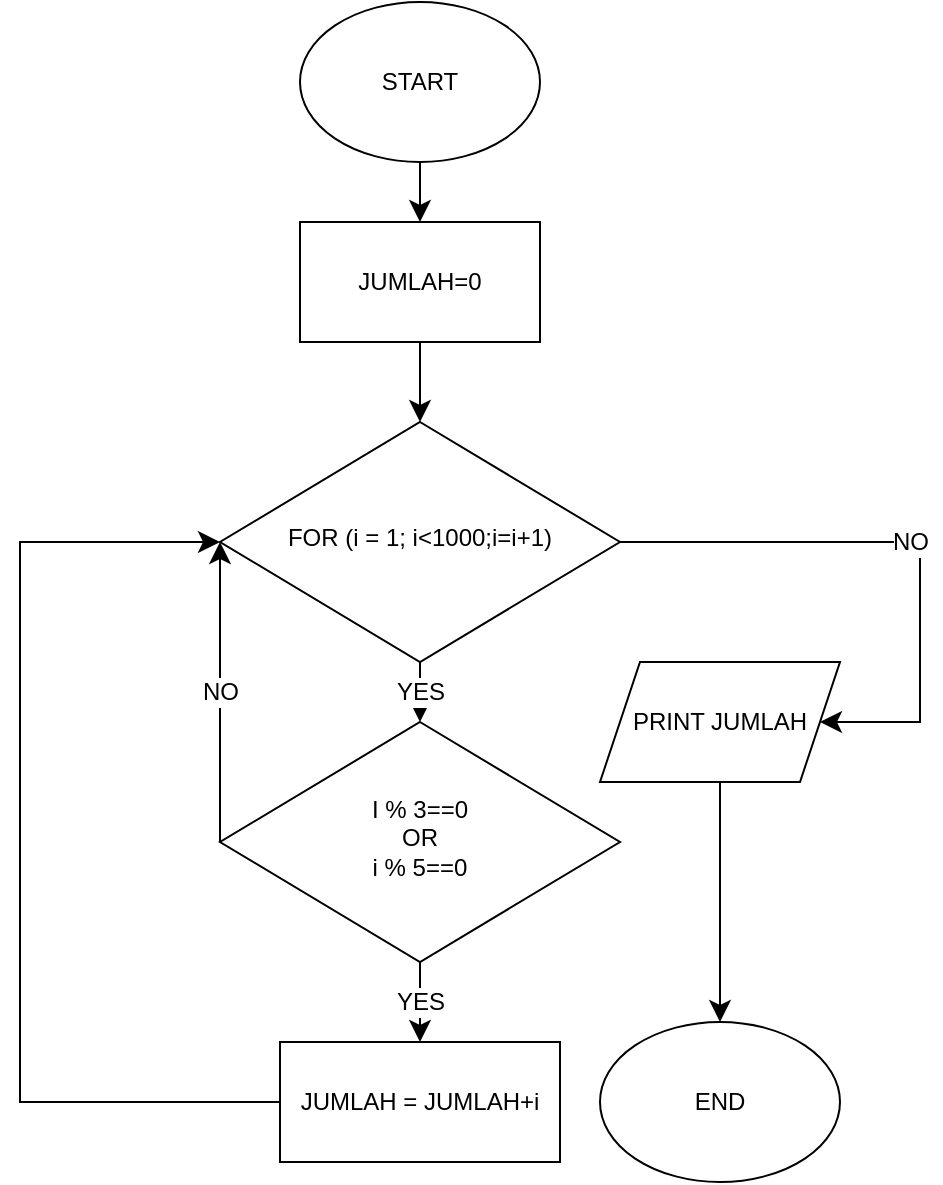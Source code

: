 <mxfile version="26.0.16">
  <diagram id="C5RBs43oDa-KdzZeNtuy" name="Page-1">
    <mxGraphModel dx="1059" dy="1821" grid="1" gridSize="10" guides="1" tooltips="1" connect="1" arrows="1" fold="1" page="1" pageScale="1" pageWidth="827" pageHeight="1169" math="0" shadow="0">
      <root>
        <mxCell id="WIyWlLk6GJQsqaUBKTNV-0" />
        <mxCell id="WIyWlLk6GJQsqaUBKTNV-1" parent="WIyWlLk6GJQsqaUBKTNV-0" />
        <mxCell id="-vmGIMhZxHUPoDyutSSc-6" value="YES" style="edgeStyle=none;curved=1;rounded=0;orthogonalLoop=1;jettySize=auto;html=1;fontSize=12;startSize=8;endSize=8;" edge="1" parent="WIyWlLk6GJQsqaUBKTNV-1" source="WIyWlLk6GJQsqaUBKTNV-6" target="-vmGIMhZxHUPoDyutSSc-5">
          <mxGeometry relative="1" as="geometry" />
        </mxCell>
        <mxCell id="-vmGIMhZxHUPoDyutSSc-14" value="NO" style="edgeStyle=orthogonalEdgeStyle;rounded=0;orthogonalLoop=1;jettySize=auto;html=1;entryX=1;entryY=0.5;entryDx=0;entryDy=0;fontSize=12;startSize=8;endSize=8;" edge="1" parent="WIyWlLk6GJQsqaUBKTNV-1" source="WIyWlLk6GJQsqaUBKTNV-6" target="-vmGIMhZxHUPoDyutSSc-10">
          <mxGeometry relative="1" as="geometry">
            <Array as="points">
              <mxPoint x="470" y="230" />
              <mxPoint x="470" y="320" />
            </Array>
          </mxGeometry>
        </mxCell>
        <mxCell id="WIyWlLk6GJQsqaUBKTNV-6" value="FOR (i = 1; i&amp;lt;1000;i=i+1)" style="rhombus;whiteSpace=wrap;html=1;shadow=0;fontFamily=Helvetica;fontSize=12;align=center;strokeWidth=1;spacing=6;spacingTop=-4;" parent="WIyWlLk6GJQsqaUBKTNV-1" vertex="1">
          <mxGeometry x="120" y="170" width="200" height="120" as="geometry" />
        </mxCell>
        <mxCell id="-vmGIMhZxHUPoDyutSSc-2" value="" style="edgeStyle=none;curved=1;rounded=0;orthogonalLoop=1;jettySize=auto;html=1;fontSize=12;startSize=8;endSize=8;" edge="1" parent="WIyWlLk6GJQsqaUBKTNV-1" source="-vmGIMhZxHUPoDyutSSc-1" target="-vmGIMhZxHUPoDyutSSc-3">
          <mxGeometry relative="1" as="geometry" />
        </mxCell>
        <mxCell id="-vmGIMhZxHUPoDyutSSc-1" value="START" style="ellipse;whiteSpace=wrap;html=1;" vertex="1" parent="WIyWlLk6GJQsqaUBKTNV-1">
          <mxGeometry x="160" y="-40" width="120" height="80" as="geometry" />
        </mxCell>
        <mxCell id="-vmGIMhZxHUPoDyutSSc-4" value="" style="edgeStyle=none;curved=1;rounded=0;orthogonalLoop=1;jettySize=auto;html=1;fontSize=12;startSize=8;endSize=8;" edge="1" parent="WIyWlLk6GJQsqaUBKTNV-1" source="-vmGIMhZxHUPoDyutSSc-3" target="WIyWlLk6GJQsqaUBKTNV-6">
          <mxGeometry relative="1" as="geometry" />
        </mxCell>
        <mxCell id="-vmGIMhZxHUPoDyutSSc-3" value="JUMLAH=0" style="rounded=0;whiteSpace=wrap;html=1;" vertex="1" parent="WIyWlLk6GJQsqaUBKTNV-1">
          <mxGeometry x="160" y="70" width="120" height="60" as="geometry" />
        </mxCell>
        <mxCell id="-vmGIMhZxHUPoDyutSSc-8" value="YES" style="edgeStyle=none;curved=1;rounded=0;orthogonalLoop=1;jettySize=auto;html=1;fontSize=12;startSize=8;endSize=8;" edge="1" parent="WIyWlLk6GJQsqaUBKTNV-1" source="-vmGIMhZxHUPoDyutSSc-5" target="-vmGIMhZxHUPoDyutSSc-7">
          <mxGeometry relative="1" as="geometry" />
        </mxCell>
        <mxCell id="-vmGIMhZxHUPoDyutSSc-17" value="NO" style="edgeStyle=none;curved=1;rounded=0;orthogonalLoop=1;jettySize=auto;html=1;fontSize=12;startSize=8;endSize=8;exitX=0;exitY=0.5;exitDx=0;exitDy=0;" edge="1" parent="WIyWlLk6GJQsqaUBKTNV-1" source="-vmGIMhZxHUPoDyutSSc-5">
          <mxGeometry relative="1" as="geometry">
            <mxPoint x="120" y="230" as="targetPoint" />
          </mxGeometry>
        </mxCell>
        <mxCell id="-vmGIMhZxHUPoDyutSSc-5" value="I % 3==0&lt;br&gt;OR&lt;div&gt;i % 5==0&lt;/div&gt;" style="rhombus;whiteSpace=wrap;html=1;shadow=0;fontFamily=Helvetica;fontSize=12;align=center;strokeWidth=1;spacing=6;spacingTop=-4;" vertex="1" parent="WIyWlLk6GJQsqaUBKTNV-1">
          <mxGeometry x="120" y="320" width="200" height="120" as="geometry" />
        </mxCell>
        <mxCell id="-vmGIMhZxHUPoDyutSSc-9" style="edgeStyle=orthogonalEdgeStyle;rounded=0;orthogonalLoop=1;jettySize=auto;html=1;fontSize=12;startSize=8;endSize=8;entryX=0;entryY=0.5;entryDx=0;entryDy=0;" edge="1" parent="WIyWlLk6GJQsqaUBKTNV-1" source="-vmGIMhZxHUPoDyutSSc-7" target="WIyWlLk6GJQsqaUBKTNV-6">
          <mxGeometry relative="1" as="geometry">
            <mxPoint x="20" y="460" as="targetPoint" />
            <Array as="points">
              <mxPoint x="20" y="510" />
              <mxPoint x="20" y="230" />
            </Array>
          </mxGeometry>
        </mxCell>
        <mxCell id="-vmGIMhZxHUPoDyutSSc-7" value="JUMLAH = JUMLAH+i" style="rounded=0;whiteSpace=wrap;html=1;" vertex="1" parent="WIyWlLk6GJQsqaUBKTNV-1">
          <mxGeometry x="150" y="480" width="140" height="60" as="geometry" />
        </mxCell>
        <mxCell id="-vmGIMhZxHUPoDyutSSc-13" value="" style="edgeStyle=none;curved=1;rounded=0;orthogonalLoop=1;jettySize=auto;html=1;fontSize=12;startSize=8;endSize=8;" edge="1" parent="WIyWlLk6GJQsqaUBKTNV-1" source="-vmGIMhZxHUPoDyutSSc-10" target="-vmGIMhZxHUPoDyutSSc-12">
          <mxGeometry relative="1" as="geometry" />
        </mxCell>
        <mxCell id="-vmGIMhZxHUPoDyutSSc-10" value="PRINT JUMLAH" style="shape=parallelogram;perimeter=parallelogramPerimeter;whiteSpace=wrap;html=1;fixedSize=1;" vertex="1" parent="WIyWlLk6GJQsqaUBKTNV-1">
          <mxGeometry x="310" y="290" width="120" height="60" as="geometry" />
        </mxCell>
        <mxCell id="-vmGIMhZxHUPoDyutSSc-12" value="END" style="ellipse;whiteSpace=wrap;html=1;" vertex="1" parent="WIyWlLk6GJQsqaUBKTNV-1">
          <mxGeometry x="310" y="470" width="120" height="80" as="geometry" />
        </mxCell>
      </root>
    </mxGraphModel>
  </diagram>
</mxfile>

